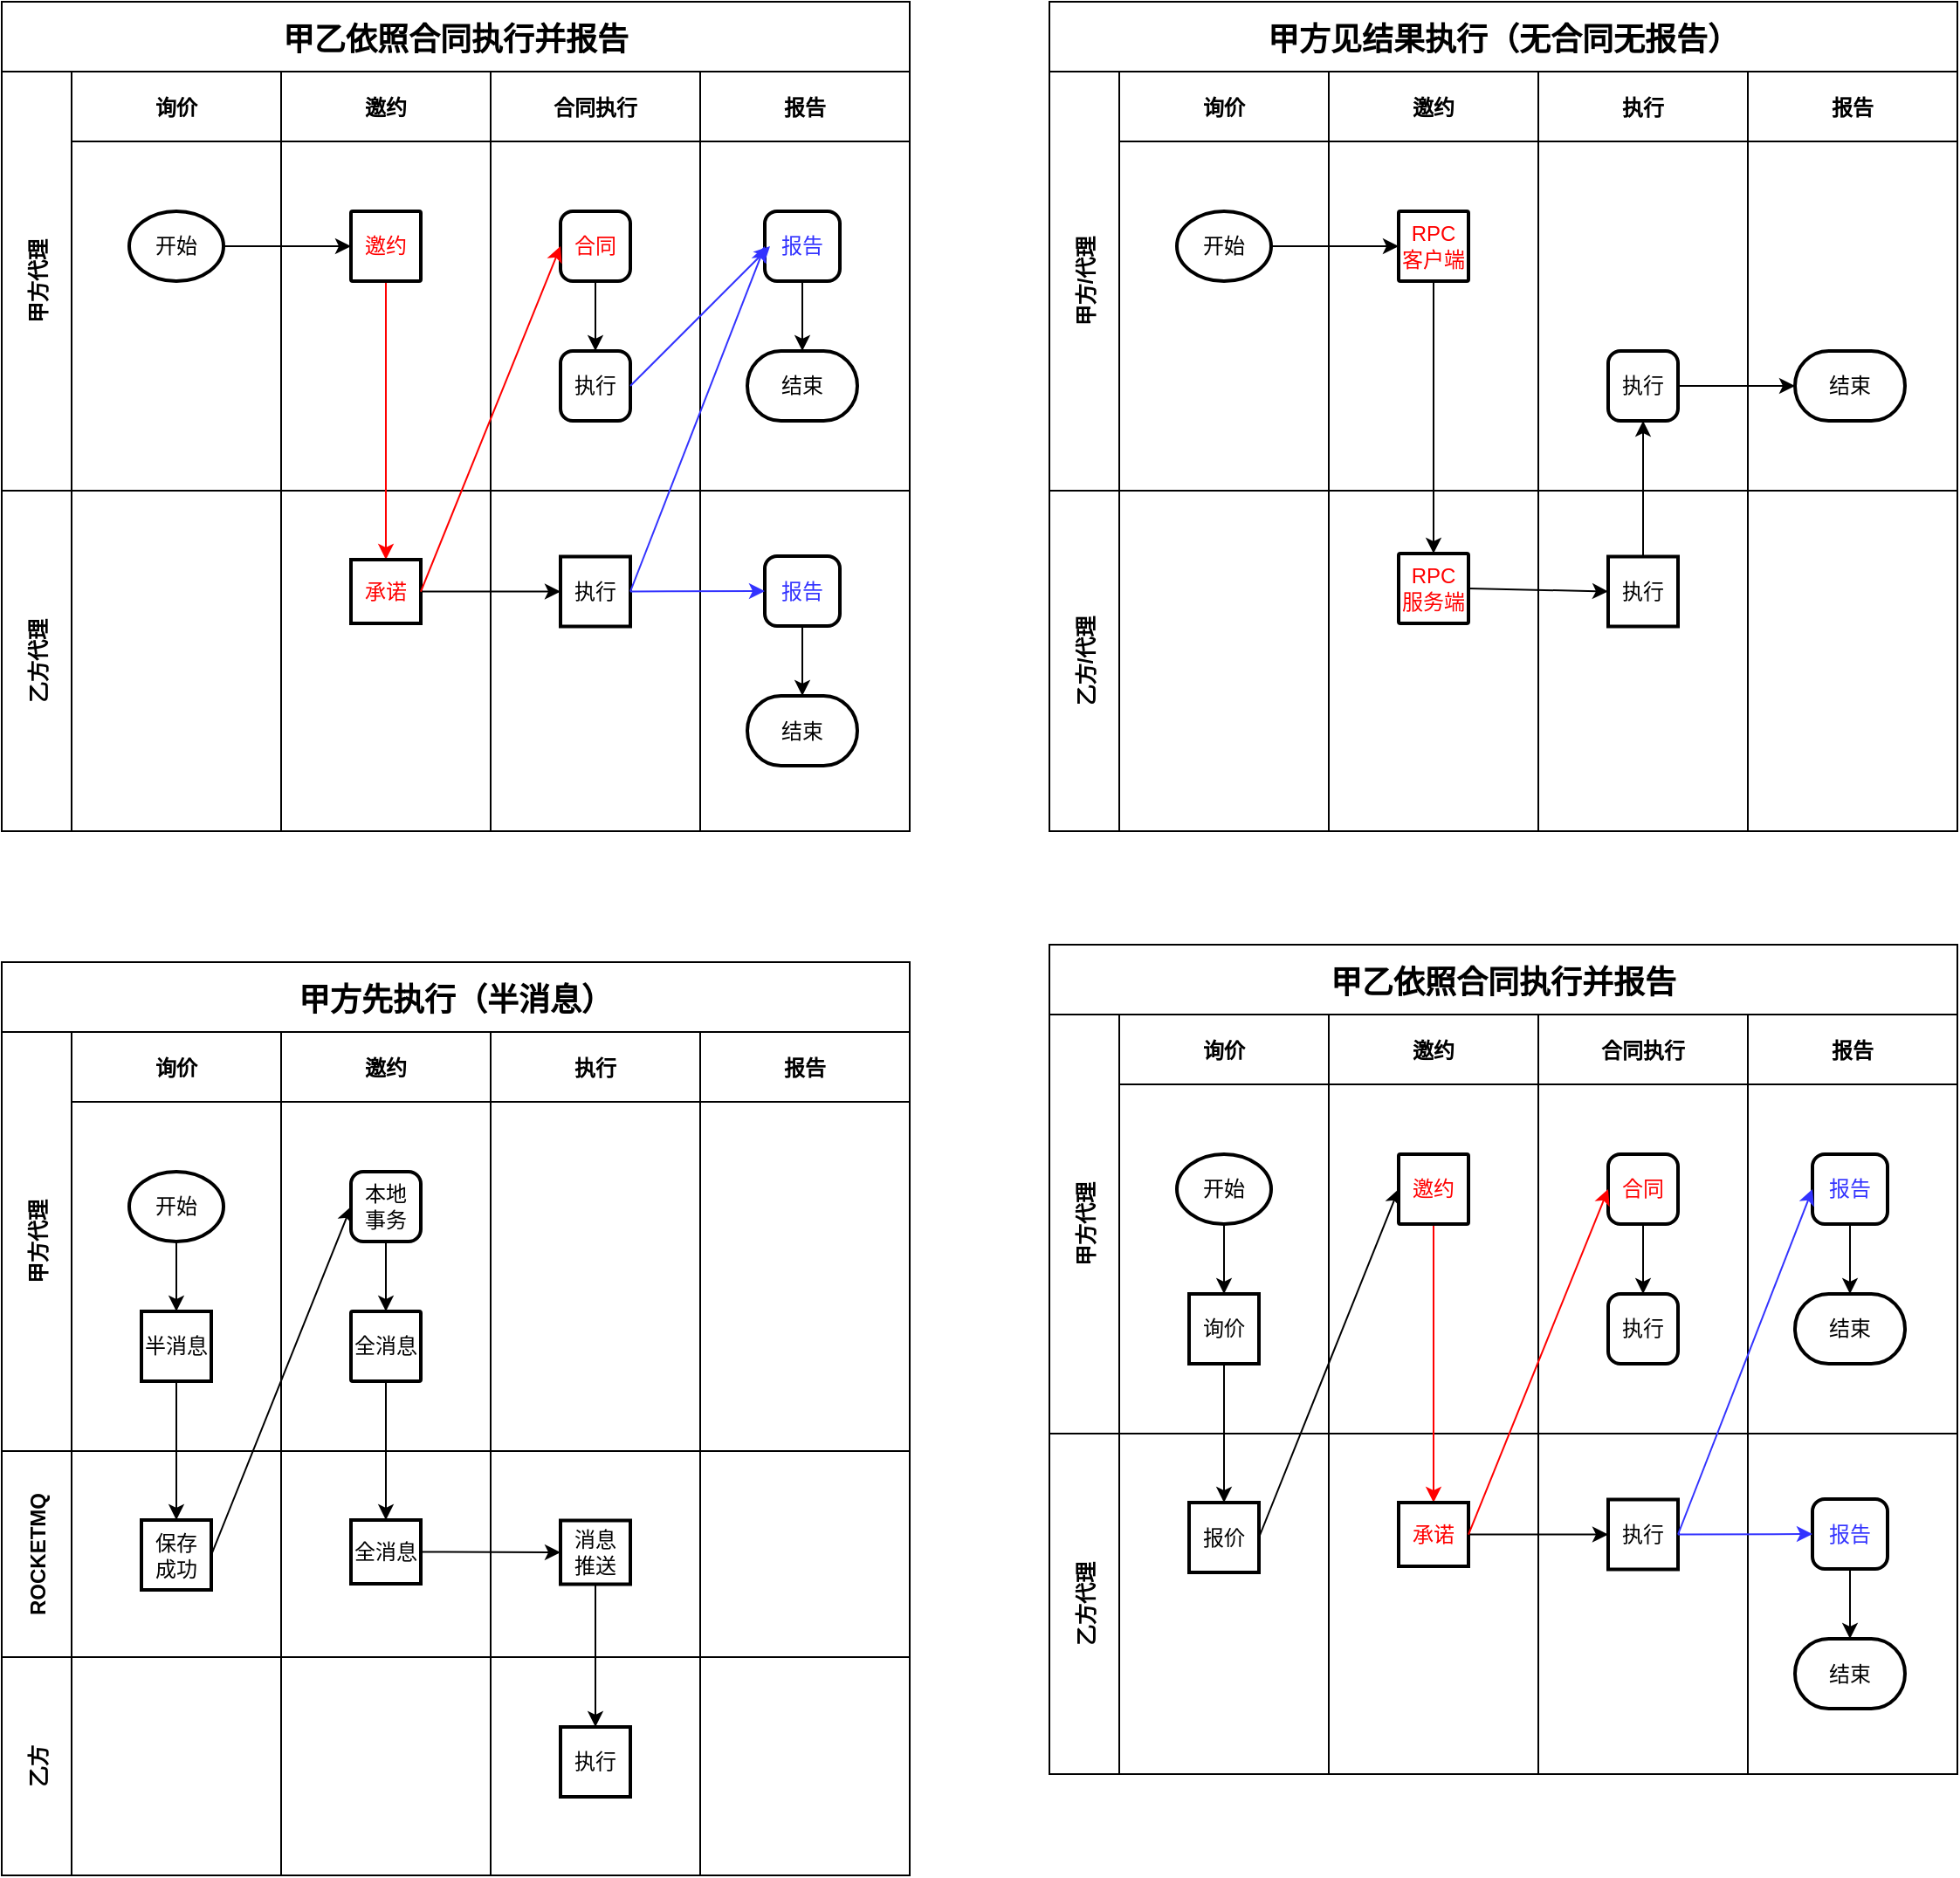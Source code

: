 <mxfile version="20.0.4" type="github" pages="2">
  <diagram name="代理流程图" id="c7488fd3-1785-93aa-aadb-54a6760d102a">
    <mxGraphModel dx="2408" dy="1640" grid="1" gridSize="10" guides="1" tooltips="1" connect="1" arrows="1" fold="1" page="1" pageScale="1" pageWidth="1100" pageHeight="850" background="none" math="0" shadow="0">
      <root>
        <mxCell id="0" />
        <mxCell id="1" parent="0" />
        <mxCell id="QAk-KsTwiNTwlzOz4Jjz-1" value="甲乙依照合同执行并报告" style="shape=table;childLayout=tableLayout;startSize=40;collapsible=0;recursiveResize=0;expand=0;fontStyle=1;fontSize=18;" vertex="1" parent="1">
          <mxGeometry x="-1080" y="-480" width="520" height="475" as="geometry" />
        </mxCell>
        <mxCell id="FSzs1nUyl0c0DYQ6zQr0-3" style="edgeStyle=orthogonalEdgeStyle;rounded=0;orthogonalLoop=1;jettySize=auto;html=1;exitX=0.5;exitY=1;exitDx=0;exitDy=0;entryX=0.5;entryY=0;entryDx=0;entryDy=0;strokeColor=#FF0000;" edge="1" parent="QAk-KsTwiNTwlzOz4Jjz-1" source="NMAq4TMum7NP_nvQ5pbV-69" target="NMAq4TMum7NP_nvQ5pbV-70">
          <mxGeometry relative="1" as="geometry" />
        </mxCell>
        <mxCell id="QAk-KsTwiNTwlzOz4Jjz-2" value="甲方代理" style="shape=tableRow;horizontal=0;startSize=40;swimlaneHead=0;swimlaneBody=0;top=0;left=0;bottom=0;right=0;dropTarget=0;fillColor=none;collapsible=0;recursiveResize=0;expand=0;fontStyle=1;" vertex="1" parent="QAk-KsTwiNTwlzOz4Jjz-1">
          <mxGeometry y="40" width="520" height="240" as="geometry" />
        </mxCell>
        <mxCell id="QAk-KsTwiNTwlzOz4Jjz-3" value="询价" style="swimlane;swimlaneHead=0;swimlaneBody=0;fontStyle=0;connectable=0;fillColor=none;startSize=40;collapsible=0;recursiveResize=0;expand=0;fontStyle=1;" vertex="1" parent="QAk-KsTwiNTwlzOz4Jjz-2">
          <mxGeometry x="40" width="120" height="240" as="geometry">
            <mxRectangle width="120" height="240" as="alternateBounds" />
          </mxGeometry>
        </mxCell>
        <mxCell id="FSzs1nUyl0c0DYQ6zQr0-9" value="开始" style="strokeWidth=2;html=1;shape=mxgraph.flowchart.start_1;whiteSpace=wrap;" vertex="1" parent="QAk-KsTwiNTwlzOz4Jjz-3">
          <mxGeometry x="33" y="80" width="54" height="40" as="geometry" />
        </mxCell>
        <mxCell id="QAk-KsTwiNTwlzOz4Jjz-4" value="邀约" style="swimlane;swimlaneHead=0;swimlaneBody=0;fontStyle=0;connectable=0;fillColor=none;startSize=40;collapsible=0;recursiveResize=0;expand=0;fontStyle=1;" vertex="1" parent="QAk-KsTwiNTwlzOz4Jjz-2">
          <mxGeometry x="160" width="120" height="240" as="geometry">
            <mxRectangle width="120" height="240" as="alternateBounds" />
          </mxGeometry>
        </mxCell>
        <mxCell id="NMAq4TMum7NP_nvQ5pbV-69" value="邀约" style="rounded=1;whiteSpace=wrap;html=1;absoluteArcSize=1;arcSize=2;strokeWidth=2;fontColor=#FF0000;" parent="QAk-KsTwiNTwlzOz4Jjz-4" vertex="1">
          <mxGeometry x="40" y="80" width="40" height="40" as="geometry" />
        </mxCell>
        <mxCell id="QAk-KsTwiNTwlzOz4Jjz-5" value="合同执行" style="swimlane;swimlaneHead=0;swimlaneBody=0;fontStyle=0;connectable=0;fillColor=none;startSize=40;collapsible=0;recursiveResize=0;expand=0;fontStyle=1;" vertex="1" parent="QAk-KsTwiNTwlzOz4Jjz-2">
          <mxGeometry x="280" width="120" height="240" as="geometry">
            <mxRectangle width="120" height="240" as="alternateBounds" />
          </mxGeometry>
        </mxCell>
        <mxCell id="FSzs1nUyl0c0DYQ6zQr0-169" style="edgeStyle=none;rounded=0;orthogonalLoop=1;jettySize=auto;html=1;exitX=0.5;exitY=1;exitDx=0;exitDy=0;fontSize=18;fontColor=#FF0000;strokeColor=#000000;strokeWidth=1;" edge="1" parent="QAk-KsTwiNTwlzOz4Jjz-5" source="FSzs1nUyl0c0DYQ6zQr0-22" target="FSzs1nUyl0c0DYQ6zQr0-167">
          <mxGeometry relative="1" as="geometry" />
        </mxCell>
        <mxCell id="FSzs1nUyl0c0DYQ6zQr0-22" value="合同" style="rounded=1;whiteSpace=wrap;html=1;absoluteArcSize=1;arcSize=14;strokeWidth=2;fontColor=#FF0000;" vertex="1" parent="QAk-KsTwiNTwlzOz4Jjz-5">
          <mxGeometry x="40" y="80" width="40" height="40" as="geometry" />
        </mxCell>
        <mxCell id="FSzs1nUyl0c0DYQ6zQr0-167" value="执行" style="rounded=1;whiteSpace=wrap;html=1;absoluteArcSize=1;arcSize=14;strokeWidth=2;" vertex="1" parent="QAk-KsTwiNTwlzOz4Jjz-5">
          <mxGeometry x="40" y="160" width="40" height="40" as="geometry" />
        </mxCell>
        <mxCell id="QAk-KsTwiNTwlzOz4Jjz-24" value="报告" style="swimlane;swimlaneHead=0;swimlaneBody=0;fontStyle=0;connectable=0;fillColor=none;startSize=40;collapsible=0;recursiveResize=0;expand=0;fontStyle=1;" vertex="1" parent="QAk-KsTwiNTwlzOz4Jjz-2">
          <mxGeometry x="400" width="120" height="240" as="geometry">
            <mxRectangle width="120" height="240" as="alternateBounds" />
          </mxGeometry>
        </mxCell>
        <mxCell id="FSzs1nUyl0c0DYQ6zQr0-16" style="edgeStyle=orthogonalEdgeStyle;rounded=0;orthogonalLoop=1;jettySize=auto;html=1;exitX=0.5;exitY=1;exitDx=0;exitDy=0;entryX=0.5;entryY=0;entryDx=0;entryDy=0;entryPerimeter=0;" edge="1" parent="QAk-KsTwiNTwlzOz4Jjz-24" source="NMAq4TMum7NP_nvQ5pbV-75" target="FSzs1nUyl0c0DYQ6zQr0-15">
          <mxGeometry relative="1" as="geometry" />
        </mxCell>
        <mxCell id="NMAq4TMum7NP_nvQ5pbV-75" value="报告" style="rounded=1;whiteSpace=wrap;html=1;absoluteArcSize=1;arcSize=14;strokeWidth=2;fontColor=#3333FF;" parent="QAk-KsTwiNTwlzOz4Jjz-24" vertex="1">
          <mxGeometry x="37" y="80" width="43" height="40" as="geometry" />
        </mxCell>
        <mxCell id="FSzs1nUyl0c0DYQ6zQr0-15" value="结束" style="strokeWidth=2;html=1;shape=mxgraph.flowchart.terminator;whiteSpace=wrap;" vertex="1" parent="QAk-KsTwiNTwlzOz4Jjz-24">
          <mxGeometry x="27" y="160" width="63" height="40" as="geometry" />
        </mxCell>
        <mxCell id="FSzs1nUyl0c0DYQ6zQr0-232" style="edgeStyle=none;rounded=0;orthogonalLoop=1;jettySize=auto;html=1;exitX=1;exitY=0.5;exitDx=0;exitDy=0;exitPerimeter=0;entryX=0;entryY=0.5;entryDx=0;entryDy=0;fontSize=18;fontColor=#3333FF;strokeColor=#000000;strokeWidth=1;" edge="1" parent="QAk-KsTwiNTwlzOz4Jjz-2" source="FSzs1nUyl0c0DYQ6zQr0-9" target="NMAq4TMum7NP_nvQ5pbV-69">
          <mxGeometry relative="1" as="geometry" />
        </mxCell>
        <mxCell id="QAk-KsTwiNTwlzOz4Jjz-6" value="乙方代理" style="shape=tableRow;horizontal=0;startSize=40;swimlaneHead=0;swimlaneBody=0;top=0;left=0;bottom=0;right=0;dropTarget=0;fillColor=none;collapsible=0;recursiveResize=0;expand=0;fontStyle=1;" vertex="1" parent="QAk-KsTwiNTwlzOz4Jjz-1">
          <mxGeometry y="280" width="520" height="195" as="geometry" />
        </mxCell>
        <mxCell id="QAk-KsTwiNTwlzOz4Jjz-7" value="" style="swimlane;swimlaneHead=0;swimlaneBody=0;fontStyle=0;connectable=0;fillColor=none;startSize=0;collapsible=0;recursiveResize=0;expand=0;fontStyle=1;" vertex="1" parent="QAk-KsTwiNTwlzOz4Jjz-6">
          <mxGeometry x="40" width="120" height="195" as="geometry">
            <mxRectangle width="120" height="195" as="alternateBounds" />
          </mxGeometry>
        </mxCell>
        <mxCell id="QAk-KsTwiNTwlzOz4Jjz-8" value="" style="swimlane;swimlaneHead=0;swimlaneBody=0;fontStyle=0;connectable=0;fillColor=none;startSize=0;collapsible=0;recursiveResize=0;expand=0;fontStyle=1;" vertex="1" parent="QAk-KsTwiNTwlzOz4Jjz-6">
          <mxGeometry x="160" width="120" height="195" as="geometry">
            <mxRectangle width="120" height="195" as="alternateBounds" />
          </mxGeometry>
        </mxCell>
        <mxCell id="NMAq4TMum7NP_nvQ5pbV-70" value="承诺" style="rounded=1;whiteSpace=wrap;html=1;absoluteArcSize=1;arcSize=0;strokeWidth=2;fontColor=#FF0000;" parent="QAk-KsTwiNTwlzOz4Jjz-8" vertex="1">
          <mxGeometry x="40" y="39.5" width="40" height="36.5" as="geometry" />
        </mxCell>
        <mxCell id="QAk-KsTwiNTwlzOz4Jjz-9" value="" style="swimlane;swimlaneHead=0;swimlaneBody=0;fontStyle=0;connectable=0;fillColor=none;startSize=0;collapsible=0;recursiveResize=0;expand=0;fontStyle=1;" vertex="1" parent="QAk-KsTwiNTwlzOz4Jjz-6">
          <mxGeometry x="280" width="120" height="195" as="geometry">
            <mxRectangle width="120" height="195" as="alternateBounds" />
          </mxGeometry>
        </mxCell>
        <mxCell id="NMAq4TMum7NP_nvQ5pbV-72" value="执行" style="rounded=1;whiteSpace=wrap;html=1;absoluteArcSize=1;arcSize=0;strokeWidth=2;" parent="QAk-KsTwiNTwlzOz4Jjz-9" vertex="1">
          <mxGeometry x="40" y="37.75" width="40" height="40" as="geometry" />
        </mxCell>
        <mxCell id="QAk-KsTwiNTwlzOz4Jjz-25" style="swimlane;swimlaneHead=0;swimlaneBody=0;fontStyle=0;connectable=0;fillColor=none;startSize=0;collapsible=0;recursiveResize=0;expand=0;fontStyle=1;" vertex="1" parent="QAk-KsTwiNTwlzOz4Jjz-6">
          <mxGeometry x="400" width="120" height="195" as="geometry">
            <mxRectangle width="120" height="195" as="alternateBounds" />
          </mxGeometry>
        </mxCell>
        <mxCell id="FSzs1nUyl0c0DYQ6zQr0-190" value="报告" style="rounded=1;whiteSpace=wrap;html=1;absoluteArcSize=1;arcSize=14;strokeWidth=2;fontColor=#3333FF;" vertex="1" parent="QAk-KsTwiNTwlzOz4Jjz-25">
          <mxGeometry x="37" y="37.5" width="43" height="40" as="geometry" />
        </mxCell>
        <mxCell id="FSzs1nUyl0c0DYQ6zQr0-191" value="结束" style="strokeWidth=2;html=1;shape=mxgraph.flowchart.terminator;whiteSpace=wrap;" vertex="1" parent="QAk-KsTwiNTwlzOz4Jjz-25">
          <mxGeometry x="27" y="117.5" width="63" height="40" as="geometry" />
        </mxCell>
        <mxCell id="FSzs1nUyl0c0DYQ6zQr0-189" style="edgeStyle=orthogonalEdgeStyle;rounded=0;orthogonalLoop=1;jettySize=auto;html=1;exitX=0.5;exitY=1;exitDx=0;exitDy=0;entryX=0.5;entryY=0;entryDx=0;entryDy=0;entryPerimeter=0;" edge="1" parent="QAk-KsTwiNTwlzOz4Jjz-25" source="FSzs1nUyl0c0DYQ6zQr0-190" target="FSzs1nUyl0c0DYQ6zQr0-191">
          <mxGeometry relative="1" as="geometry" />
        </mxCell>
        <mxCell id="FSzs1nUyl0c0DYQ6zQr0-5" style="edgeStyle=orthogonalEdgeStyle;rounded=0;orthogonalLoop=1;jettySize=auto;html=1;exitX=1;exitY=0.5;exitDx=0;exitDy=0;entryX=0;entryY=0.5;entryDx=0;entryDy=0;strokeColor=#000000;fillColor=#a0522d;strokeWidth=1;" edge="1" parent="QAk-KsTwiNTwlzOz4Jjz-6" source="NMAq4TMum7NP_nvQ5pbV-70" target="NMAq4TMum7NP_nvQ5pbV-72">
          <mxGeometry relative="1" as="geometry" />
        </mxCell>
        <mxCell id="FSzs1nUyl0c0DYQ6zQr0-192" style="edgeStyle=none;rounded=0;orthogonalLoop=1;jettySize=auto;html=1;exitX=1;exitY=0.5;exitDx=0;exitDy=0;entryX=0;entryY=0.5;entryDx=0;entryDy=0;fontSize=18;fontColor=#FF0000;strokeColor=#3333FF;strokeWidth=1;" edge="1" parent="QAk-KsTwiNTwlzOz4Jjz-6" source="NMAq4TMum7NP_nvQ5pbV-72" target="FSzs1nUyl0c0DYQ6zQr0-190">
          <mxGeometry relative="1" as="geometry" />
        </mxCell>
        <mxCell id="FSzs1nUyl0c0DYQ6zQr0-21" style="rounded=0;orthogonalLoop=1;jettySize=auto;html=1;exitX=1;exitY=0.5;exitDx=0;exitDy=0;entryX=0;entryY=0.5;entryDx=0;entryDy=0;fillColor=#e51400;strokeColor=#3333FF;" edge="1" parent="QAk-KsTwiNTwlzOz4Jjz-1" source="NMAq4TMum7NP_nvQ5pbV-72" target="NMAq4TMum7NP_nvQ5pbV-75">
          <mxGeometry relative="1" as="geometry" />
        </mxCell>
        <mxCell id="FSzs1nUyl0c0DYQ6zQr0-170" style="edgeStyle=none;rounded=0;orthogonalLoop=1;jettySize=auto;html=1;exitX=1;exitY=0.5;exitDx=0;exitDy=0;entryX=0;entryY=0.5;entryDx=0;entryDy=0;fontSize=18;fontColor=#000000;strokeColor=#FF0000;strokeWidth=1;spacing=1;fillColor=#e51400;" edge="1" parent="QAk-KsTwiNTwlzOz4Jjz-1" source="NMAq4TMum7NP_nvQ5pbV-70" target="FSzs1nUyl0c0DYQ6zQr0-22">
          <mxGeometry relative="1" as="geometry" />
        </mxCell>
        <mxCell id="FSzs1nUyl0c0DYQ6zQr0-66" value="甲方见结果执行（无合同无报告）" style="shape=table;childLayout=tableLayout;startSize=40;collapsible=0;recursiveResize=0;expand=0;fontStyle=1;fontSize=18;" vertex="1" parent="1">
          <mxGeometry x="-480" y="-480" width="520" height="475" as="geometry" />
        </mxCell>
        <mxCell id="FSzs1nUyl0c0DYQ6zQr0-68" value="甲方/代理" style="shape=tableRow;horizontal=0;startSize=40;swimlaneHead=0;swimlaneBody=0;top=0;left=0;bottom=0;right=0;dropTarget=0;fillColor=none;collapsible=0;recursiveResize=0;expand=0;fontStyle=1;" vertex="1" parent="FSzs1nUyl0c0DYQ6zQr0-66">
          <mxGeometry y="40" width="520" height="240" as="geometry" />
        </mxCell>
        <mxCell id="FSzs1nUyl0c0DYQ6zQr0-69" value="询价" style="swimlane;swimlaneHead=0;swimlaneBody=0;fontStyle=0;connectable=0;fillColor=none;startSize=40;collapsible=0;recursiveResize=0;expand=0;fontStyle=1;" vertex="1" parent="FSzs1nUyl0c0DYQ6zQr0-68">
          <mxGeometry x="40" width="120" height="240" as="geometry">
            <mxRectangle width="120" height="240" as="alternateBounds" />
          </mxGeometry>
        </mxCell>
        <mxCell id="FSzs1nUyl0c0DYQ6zQr0-71" value="开始" style="strokeWidth=2;html=1;shape=mxgraph.flowchart.start_1;whiteSpace=wrap;" vertex="1" parent="FSzs1nUyl0c0DYQ6zQr0-69">
          <mxGeometry x="33" y="80" width="54" height="40" as="geometry" />
        </mxCell>
        <mxCell id="FSzs1nUyl0c0DYQ6zQr0-73" value="邀约" style="swimlane;swimlaneHead=0;swimlaneBody=0;fontStyle=0;connectable=0;fillColor=none;startSize=40;collapsible=0;recursiveResize=0;expand=0;fontStyle=1;" vertex="1" parent="FSzs1nUyl0c0DYQ6zQr0-68">
          <mxGeometry x="160" width="120" height="240" as="geometry">
            <mxRectangle width="120" height="240" as="alternateBounds" />
          </mxGeometry>
        </mxCell>
        <mxCell id="FSzs1nUyl0c0DYQ6zQr0-74" value="&lt;div&gt;RPC&lt;/div&gt;&lt;div&gt;客户端&lt;br&gt;&lt;/div&gt;" style="rounded=1;whiteSpace=wrap;html=1;absoluteArcSize=1;arcSize=2;strokeWidth=2;fontColor=#FF0000;" vertex="1" parent="FSzs1nUyl0c0DYQ6zQr0-73">
          <mxGeometry x="40" y="80" width="40" height="40" as="geometry" />
        </mxCell>
        <mxCell id="FSzs1nUyl0c0DYQ6zQr0-75" value="执行" style="swimlane;swimlaneHead=0;swimlaneBody=0;fontStyle=0;connectable=0;fillColor=none;startSize=40;collapsible=0;recursiveResize=0;expand=0;fontStyle=1;" vertex="1" parent="FSzs1nUyl0c0DYQ6zQr0-68">
          <mxGeometry x="280" width="120" height="240" as="geometry">
            <mxRectangle width="120" height="240" as="alternateBounds" />
          </mxGeometry>
        </mxCell>
        <mxCell id="FSzs1nUyl0c0DYQ6zQr0-76" value="执行" style="rounded=1;whiteSpace=wrap;html=1;absoluteArcSize=1;arcSize=14;strokeWidth=2;" vertex="1" parent="FSzs1nUyl0c0DYQ6zQr0-75">
          <mxGeometry x="40" y="160" width="40" height="40" as="geometry" />
        </mxCell>
        <mxCell id="FSzs1nUyl0c0DYQ6zQr0-77" value="报告" style="swimlane;swimlaneHead=0;swimlaneBody=0;fontStyle=0;connectable=0;fillColor=none;startSize=40;collapsible=0;recursiveResize=0;expand=0;fontStyle=1;" vertex="1" parent="FSzs1nUyl0c0DYQ6zQr0-68">
          <mxGeometry x="400" width="120" height="240" as="geometry">
            <mxRectangle width="120" height="240" as="alternateBounds" />
          </mxGeometry>
        </mxCell>
        <mxCell id="FSzs1nUyl0c0DYQ6zQr0-80" value="结束" style="strokeWidth=2;html=1;shape=mxgraph.flowchart.terminator;whiteSpace=wrap;" vertex="1" parent="FSzs1nUyl0c0DYQ6zQr0-77">
          <mxGeometry x="27" y="160" width="63" height="40" as="geometry" />
        </mxCell>
        <mxCell id="FSzs1nUyl0c0DYQ6zQr0-81" style="rounded=0;orthogonalLoop=1;jettySize=auto;html=1;exitX=1;exitY=0.5;exitDx=0;exitDy=0;entryX=0;entryY=0.5;entryDx=0;entryDy=0;entryPerimeter=0;" edge="1" parent="FSzs1nUyl0c0DYQ6zQr0-68" source="FSzs1nUyl0c0DYQ6zQr0-76" target="FSzs1nUyl0c0DYQ6zQr0-80">
          <mxGeometry relative="1" as="geometry">
            <mxPoint x="437" y="100" as="targetPoint" />
          </mxGeometry>
        </mxCell>
        <mxCell id="FSzs1nUyl0c0DYQ6zQr0-96" style="rounded=0;orthogonalLoop=1;jettySize=auto;html=1;exitX=1;exitY=0.5;exitDx=0;exitDy=0;entryX=0;entryY=0.5;entryDx=0;entryDy=0;exitPerimeter=0;" edge="1" parent="FSzs1nUyl0c0DYQ6zQr0-68" source="FSzs1nUyl0c0DYQ6zQr0-71" target="FSzs1nUyl0c0DYQ6zQr0-74">
          <mxGeometry relative="1" as="geometry" />
        </mxCell>
        <mxCell id="FSzs1nUyl0c0DYQ6zQr0-83" value="乙方/代理" style="shape=tableRow;horizontal=0;startSize=40;swimlaneHead=0;swimlaneBody=0;top=0;left=0;bottom=0;right=0;dropTarget=0;fillColor=none;collapsible=0;recursiveResize=0;expand=0;fontStyle=1;" vertex="1" parent="FSzs1nUyl0c0DYQ6zQr0-66">
          <mxGeometry y="280" width="520" height="195" as="geometry" />
        </mxCell>
        <mxCell id="FSzs1nUyl0c0DYQ6zQr0-84" value="" style="swimlane;swimlaneHead=0;swimlaneBody=0;fontStyle=0;connectable=0;fillColor=none;startSize=0;collapsible=0;recursiveResize=0;expand=0;fontStyle=1;" vertex="1" parent="FSzs1nUyl0c0DYQ6zQr0-83">
          <mxGeometry x="40" width="120" height="195" as="geometry">
            <mxRectangle width="120" height="195" as="alternateBounds" />
          </mxGeometry>
        </mxCell>
        <mxCell id="FSzs1nUyl0c0DYQ6zQr0-86" value="" style="swimlane;swimlaneHead=0;swimlaneBody=0;fontStyle=0;connectable=0;fillColor=none;startSize=0;collapsible=0;recursiveResize=0;expand=0;fontStyle=1;" vertex="1" parent="FSzs1nUyl0c0DYQ6zQr0-83">
          <mxGeometry x="160" width="120" height="195" as="geometry">
            <mxRectangle width="120" height="195" as="alternateBounds" />
          </mxGeometry>
        </mxCell>
        <mxCell id="FSzs1nUyl0c0DYQ6zQr0-196" value="&lt;div&gt;RPC&lt;/div&gt;&lt;div&gt;服务端&lt;br&gt;&lt;/div&gt;" style="rounded=1;whiteSpace=wrap;html=1;absoluteArcSize=1;arcSize=2;strokeWidth=2;fontColor=#FF0000;" vertex="1" parent="FSzs1nUyl0c0DYQ6zQr0-86">
          <mxGeometry x="40" y="36" width="40" height="40" as="geometry" />
        </mxCell>
        <mxCell id="FSzs1nUyl0c0DYQ6zQr0-88" value="" style="swimlane;swimlaneHead=0;swimlaneBody=0;fontStyle=0;connectable=0;fillColor=none;startSize=0;collapsible=0;recursiveResize=0;expand=0;fontStyle=1;" vertex="1" parent="FSzs1nUyl0c0DYQ6zQr0-83">
          <mxGeometry x="280" width="120" height="195" as="geometry">
            <mxRectangle width="120" height="195" as="alternateBounds" />
          </mxGeometry>
        </mxCell>
        <mxCell id="FSzs1nUyl0c0DYQ6zQr0-89" value="执行" style="rounded=1;whiteSpace=wrap;html=1;absoluteArcSize=1;arcSize=0;strokeWidth=2;" vertex="1" parent="FSzs1nUyl0c0DYQ6zQr0-88">
          <mxGeometry x="40" y="37.75" width="40" height="40" as="geometry" />
        </mxCell>
        <mxCell id="FSzs1nUyl0c0DYQ6zQr0-90" style="swimlane;swimlaneHead=0;swimlaneBody=0;fontStyle=0;connectable=0;fillColor=none;startSize=0;collapsible=0;recursiveResize=0;expand=0;fontStyle=1;" vertex="1" parent="FSzs1nUyl0c0DYQ6zQr0-83">
          <mxGeometry x="400" width="120" height="195" as="geometry">
            <mxRectangle width="120" height="195" as="alternateBounds" />
          </mxGeometry>
        </mxCell>
        <mxCell id="FSzs1nUyl0c0DYQ6zQr0-177" style="edgeStyle=none;rounded=0;orthogonalLoop=1;jettySize=auto;html=1;exitX=1;exitY=0.5;exitDx=0;exitDy=0;entryX=0;entryY=0.5;entryDx=0;entryDy=0;fontSize=18;fontColor=#000000;strokeColor=#000000;strokeWidth=1;" edge="1" parent="FSzs1nUyl0c0DYQ6zQr0-83" source="FSzs1nUyl0c0DYQ6zQr0-196" target="FSzs1nUyl0c0DYQ6zQr0-89">
          <mxGeometry relative="1" as="geometry" />
        </mxCell>
        <mxCell id="FSzs1nUyl0c0DYQ6zQr0-98" style="rounded=0;orthogonalLoop=1;jettySize=auto;html=1;exitX=0.5;exitY=0;exitDx=0;exitDy=0;fontColor=#FF0000;fillColor=#e51400;strokeColor=#000000;strokeWidth=1;entryX=0.5;entryY=1;entryDx=0;entryDy=0;" edge="1" parent="FSzs1nUyl0c0DYQ6zQr0-66" source="FSzs1nUyl0c0DYQ6zQr0-89" target="FSzs1nUyl0c0DYQ6zQr0-76">
          <mxGeometry relative="1" as="geometry">
            <mxPoint x="350" y="240" as="targetPoint" />
            <Array as="points" />
          </mxGeometry>
        </mxCell>
        <mxCell id="FSzs1nUyl0c0DYQ6zQr0-197" style="edgeStyle=none;rounded=0;orthogonalLoop=1;jettySize=auto;html=1;exitX=0.5;exitY=1;exitDx=0;exitDy=0;entryX=0.5;entryY=0;entryDx=0;entryDy=0;fontSize=18;fontColor=#FF0000;strokeColor=#000000;strokeWidth=1;" edge="1" parent="FSzs1nUyl0c0DYQ6zQr0-66" source="FSzs1nUyl0c0DYQ6zQr0-74" target="FSzs1nUyl0c0DYQ6zQr0-196">
          <mxGeometry relative="1" as="geometry" />
        </mxCell>
        <mxCell id="FSzs1nUyl0c0DYQ6zQr0-132" value="甲方先执行（半消息）" style="shape=table;childLayout=tableLayout;startSize=40;collapsible=0;recursiveResize=0;expand=0;fontStyle=1;fontSize=18;" vertex="1" parent="1">
          <mxGeometry x="-1080" y="70" width="520" height="523" as="geometry" />
        </mxCell>
        <mxCell id="FSzs1nUyl0c0DYQ6zQr0-133" style="edgeStyle=orthogonalEdgeStyle;rounded=0;orthogonalLoop=1;jettySize=auto;html=1;exitX=0.5;exitY=1;exitDx=0;exitDy=0;entryX=0.5;entryY=0;entryDx=0;entryDy=0;" edge="1" parent="FSzs1nUyl0c0DYQ6zQr0-132" source="FSzs1nUyl0c0DYQ6zQr0-140" target="FSzs1nUyl0c0DYQ6zQr0-153">
          <mxGeometry relative="1" as="geometry" />
        </mxCell>
        <mxCell id="FSzs1nUyl0c0DYQ6zQr0-134" value="甲方代理" style="shape=tableRow;horizontal=0;startSize=40;swimlaneHead=0;swimlaneBody=0;top=0;left=0;bottom=0;right=0;dropTarget=0;fillColor=none;collapsible=0;recursiveResize=0;expand=0;fontStyle=1;" vertex="1" parent="FSzs1nUyl0c0DYQ6zQr0-132">
          <mxGeometry y="40" width="520" height="240" as="geometry" />
        </mxCell>
        <mxCell id="FSzs1nUyl0c0DYQ6zQr0-135" value="询价" style="swimlane;swimlaneHead=0;swimlaneBody=0;fontStyle=0;connectable=0;fillColor=none;startSize=40;collapsible=0;recursiveResize=0;expand=0;fontStyle=1;" vertex="1" parent="FSzs1nUyl0c0DYQ6zQr0-134">
          <mxGeometry x="40" width="120" height="240" as="geometry">
            <mxRectangle width="120" height="240" as="alternateBounds" />
          </mxGeometry>
        </mxCell>
        <mxCell id="FSzs1nUyl0c0DYQ6zQr0-136" value="半消息" style="rounded=1;whiteSpace=wrap;html=1;absoluteArcSize=1;arcSize=0;strokeWidth=2;" vertex="1" parent="FSzs1nUyl0c0DYQ6zQr0-135">
          <mxGeometry x="40" y="160" width="40" height="40" as="geometry" />
        </mxCell>
        <mxCell id="FSzs1nUyl0c0DYQ6zQr0-137" value="开始" style="strokeWidth=2;html=1;shape=mxgraph.flowchart.start_1;whiteSpace=wrap;" vertex="1" parent="FSzs1nUyl0c0DYQ6zQr0-135">
          <mxGeometry x="33" y="80" width="54" height="40" as="geometry" />
        </mxCell>
        <mxCell id="FSzs1nUyl0c0DYQ6zQr0-138" style="edgeStyle=orthogonalEdgeStyle;rounded=0;orthogonalLoop=1;jettySize=auto;html=1;exitX=0.5;exitY=1;exitDx=0;exitDy=0;exitPerimeter=0;entryX=0.5;entryY=0;entryDx=0;entryDy=0;" edge="1" parent="FSzs1nUyl0c0DYQ6zQr0-135" source="FSzs1nUyl0c0DYQ6zQr0-137" target="FSzs1nUyl0c0DYQ6zQr0-136">
          <mxGeometry relative="1" as="geometry" />
        </mxCell>
        <mxCell id="FSzs1nUyl0c0DYQ6zQr0-139" value="邀约" style="swimlane;swimlaneHead=0;swimlaneBody=0;fontStyle=0;connectable=0;fillColor=none;startSize=40;collapsible=0;recursiveResize=0;expand=0;fontStyle=1;" vertex="1" parent="FSzs1nUyl0c0DYQ6zQr0-134">
          <mxGeometry x="160" width="120" height="240" as="geometry">
            <mxRectangle width="120" height="240" as="alternateBounds" />
          </mxGeometry>
        </mxCell>
        <mxCell id="FSzs1nUyl0c0DYQ6zQr0-140" value="全消息" style="rounded=1;whiteSpace=wrap;html=1;absoluteArcSize=1;arcSize=2;strokeWidth=2;" vertex="1" parent="FSzs1nUyl0c0DYQ6zQr0-139">
          <mxGeometry x="40" y="160" width="40" height="40" as="geometry" />
        </mxCell>
        <mxCell id="FSzs1nUyl0c0DYQ6zQr0-178" style="edgeStyle=none;rounded=0;orthogonalLoop=1;jettySize=auto;html=1;exitX=0.5;exitY=1;exitDx=0;exitDy=0;entryX=0.5;entryY=0;entryDx=0;entryDy=0;fontSize=18;fontColor=#FF0000;strokeColor=#000000;strokeWidth=1;" edge="1" parent="FSzs1nUyl0c0DYQ6zQr0-139" source="FSzs1nUyl0c0DYQ6zQr0-165" target="FSzs1nUyl0c0DYQ6zQr0-140">
          <mxGeometry relative="1" as="geometry" />
        </mxCell>
        <mxCell id="FSzs1nUyl0c0DYQ6zQr0-165" value="&lt;div&gt;本地&lt;/div&gt;&lt;div&gt;事务&lt;/div&gt;" style="rounded=1;whiteSpace=wrap;html=1;absoluteArcSize=1;arcSize=14;strokeWidth=2;" vertex="1" parent="FSzs1nUyl0c0DYQ6zQr0-139">
          <mxGeometry x="40" y="80" width="40" height="40" as="geometry" />
        </mxCell>
        <mxCell id="FSzs1nUyl0c0DYQ6zQr0-141" value="执行" style="swimlane;swimlaneHead=0;swimlaneBody=0;fontStyle=0;connectable=0;fillColor=none;startSize=40;collapsible=0;recursiveResize=0;expand=0;fontStyle=1;" vertex="1" parent="FSzs1nUyl0c0DYQ6zQr0-134">
          <mxGeometry x="280" width="120" height="240" as="geometry">
            <mxRectangle width="120" height="240" as="alternateBounds" />
          </mxGeometry>
        </mxCell>
        <mxCell id="FSzs1nUyl0c0DYQ6zQr0-143" value="报告" style="swimlane;swimlaneHead=0;swimlaneBody=0;fontStyle=0;connectable=0;fillColor=none;startSize=40;collapsible=0;recursiveResize=0;expand=0;fontStyle=1;" vertex="1" parent="FSzs1nUyl0c0DYQ6zQr0-134">
          <mxGeometry x="400" width="120" height="240" as="geometry">
            <mxRectangle width="120" height="240" as="alternateBounds" />
          </mxGeometry>
        </mxCell>
        <mxCell id="FSzs1nUyl0c0DYQ6zQr0-148" style="edgeStyle=orthogonalEdgeStyle;rounded=0;orthogonalLoop=1;jettySize=auto;html=1;exitX=0.5;exitY=1;exitDx=0;exitDy=0;entryX=0.5;entryY=0;entryDx=0;entryDy=0;" edge="1" parent="FSzs1nUyl0c0DYQ6zQr0-132" source="FSzs1nUyl0c0DYQ6zQr0-136" target="FSzs1nUyl0c0DYQ6zQr0-151">
          <mxGeometry relative="1" as="geometry" />
        </mxCell>
        <mxCell id="FSzs1nUyl0c0DYQ6zQr0-149" value="ROCKETMQ" style="shape=tableRow;horizontal=0;startSize=40;swimlaneHead=0;swimlaneBody=0;top=0;left=0;bottom=0;right=0;dropTarget=0;fillColor=none;collapsible=0;recursiveResize=0;expand=0;fontStyle=1;" vertex="1" parent="FSzs1nUyl0c0DYQ6zQr0-132">
          <mxGeometry y="280" width="520" height="118" as="geometry" />
        </mxCell>
        <mxCell id="FSzs1nUyl0c0DYQ6zQr0-150" value="" style="swimlane;swimlaneHead=0;swimlaneBody=0;fontStyle=0;connectable=0;fillColor=none;startSize=0;collapsible=0;recursiveResize=0;expand=0;fontStyle=1;" vertex="1" parent="FSzs1nUyl0c0DYQ6zQr0-149">
          <mxGeometry x="40" width="120" height="118" as="geometry">
            <mxRectangle width="120" height="118" as="alternateBounds" />
          </mxGeometry>
        </mxCell>
        <mxCell id="FSzs1nUyl0c0DYQ6zQr0-151" value="&lt;div&gt;保存&lt;/div&gt;&lt;div&gt;成功&lt;br&gt;&lt;/div&gt;" style="rounded=1;whiteSpace=wrap;html=1;absoluteArcSize=1;arcSize=0;strokeWidth=2;" vertex="1" parent="FSzs1nUyl0c0DYQ6zQr0-150">
          <mxGeometry x="40" y="39.5" width="40" height="40" as="geometry" />
        </mxCell>
        <mxCell id="FSzs1nUyl0c0DYQ6zQr0-152" value="" style="swimlane;swimlaneHead=0;swimlaneBody=0;fontStyle=0;connectable=0;fillColor=none;startSize=0;collapsible=0;recursiveResize=0;expand=0;fontStyle=1;" vertex="1" parent="FSzs1nUyl0c0DYQ6zQr0-149">
          <mxGeometry x="160" width="120" height="118" as="geometry">
            <mxRectangle width="120" height="118" as="alternateBounds" />
          </mxGeometry>
        </mxCell>
        <mxCell id="FSzs1nUyl0c0DYQ6zQr0-153" value="全消息" style="rounded=1;whiteSpace=wrap;html=1;absoluteArcSize=1;arcSize=0;strokeWidth=2;" vertex="1" parent="FSzs1nUyl0c0DYQ6zQr0-152">
          <mxGeometry x="40" y="39.5" width="40" height="36.5" as="geometry" />
        </mxCell>
        <mxCell id="FSzs1nUyl0c0DYQ6zQr0-154" value="" style="swimlane;swimlaneHead=0;swimlaneBody=0;fontStyle=0;connectable=0;fillColor=none;startSize=0;collapsible=0;recursiveResize=0;expand=0;fontStyle=1;" vertex="1" parent="FSzs1nUyl0c0DYQ6zQr0-149">
          <mxGeometry x="280" width="120" height="118" as="geometry">
            <mxRectangle width="120" height="118" as="alternateBounds" />
          </mxGeometry>
        </mxCell>
        <mxCell id="FSzs1nUyl0c0DYQ6zQr0-185" value="&lt;div&gt;消息&lt;/div&gt;&lt;div&gt;推送&lt;/div&gt;" style="rounded=1;whiteSpace=wrap;html=1;absoluteArcSize=1;arcSize=0;strokeWidth=2;" vertex="1" parent="FSzs1nUyl0c0DYQ6zQr0-154">
          <mxGeometry x="40" y="39.75" width="40" height="36.5" as="geometry" />
        </mxCell>
        <mxCell id="FSzs1nUyl0c0DYQ6zQr0-156" style="swimlane;swimlaneHead=0;swimlaneBody=0;fontStyle=0;connectable=0;fillColor=none;startSize=0;collapsible=0;recursiveResize=0;expand=0;fontStyle=1;" vertex="1" parent="FSzs1nUyl0c0DYQ6zQr0-149">
          <mxGeometry x="400" width="120" height="118" as="geometry">
            <mxRectangle width="120" height="118" as="alternateBounds" />
          </mxGeometry>
        </mxCell>
        <mxCell id="FSzs1nUyl0c0DYQ6zQr0-187" style="edgeStyle=none;rounded=0;orthogonalLoop=1;jettySize=auto;html=1;exitX=1;exitY=0.5;exitDx=0;exitDy=0;entryX=0;entryY=0.5;entryDx=0;entryDy=0;fontSize=18;fontColor=#FF0000;strokeColor=#000000;strokeWidth=1;" edge="1" parent="FSzs1nUyl0c0DYQ6zQr0-149" source="FSzs1nUyl0c0DYQ6zQr0-153" target="FSzs1nUyl0c0DYQ6zQr0-185">
          <mxGeometry relative="1" as="geometry" />
        </mxCell>
        <mxCell id="FSzs1nUyl0c0DYQ6zQr0-179" value="乙方" style="shape=tableRow;horizontal=0;startSize=40;swimlaneHead=0;swimlaneBody=0;top=0;left=0;bottom=0;right=0;dropTarget=0;fillColor=none;collapsible=0;recursiveResize=0;expand=0;fontStyle=1;" vertex="1" parent="FSzs1nUyl0c0DYQ6zQr0-132">
          <mxGeometry y="398" width="520" height="125" as="geometry" />
        </mxCell>
        <mxCell id="FSzs1nUyl0c0DYQ6zQr0-180" style="swimlane;swimlaneHead=0;swimlaneBody=0;fontStyle=0;connectable=0;fillColor=none;startSize=0;collapsible=0;recursiveResize=0;expand=0;fontStyle=1;" vertex="1" parent="FSzs1nUyl0c0DYQ6zQr0-179">
          <mxGeometry x="40" width="120" height="125" as="geometry">
            <mxRectangle width="120" height="125" as="alternateBounds" />
          </mxGeometry>
        </mxCell>
        <mxCell id="FSzs1nUyl0c0DYQ6zQr0-181" style="swimlane;swimlaneHead=0;swimlaneBody=0;fontStyle=0;connectable=0;fillColor=none;startSize=0;collapsible=0;recursiveResize=0;expand=0;fontStyle=1;" vertex="1" parent="FSzs1nUyl0c0DYQ6zQr0-179">
          <mxGeometry x="160" width="120" height="125" as="geometry">
            <mxRectangle width="120" height="125" as="alternateBounds" />
          </mxGeometry>
        </mxCell>
        <mxCell id="FSzs1nUyl0c0DYQ6zQr0-182" style="swimlane;swimlaneHead=0;swimlaneBody=0;fontStyle=0;connectable=0;fillColor=none;startSize=0;collapsible=0;recursiveResize=0;expand=0;fontStyle=1;" vertex="1" parent="FSzs1nUyl0c0DYQ6zQr0-179">
          <mxGeometry x="280" width="120" height="125" as="geometry">
            <mxRectangle width="120" height="125" as="alternateBounds" />
          </mxGeometry>
        </mxCell>
        <mxCell id="FSzs1nUyl0c0DYQ6zQr0-155" value="执行" style="rounded=1;whiteSpace=wrap;html=1;absoluteArcSize=1;arcSize=0;strokeWidth=2;" vertex="1" parent="FSzs1nUyl0c0DYQ6zQr0-182">
          <mxGeometry x="40" y="40" width="40" height="40" as="geometry" />
        </mxCell>
        <mxCell id="FSzs1nUyl0c0DYQ6zQr0-183" style="swimlane;swimlaneHead=0;swimlaneBody=0;fontStyle=0;connectable=0;fillColor=none;startSize=0;collapsible=0;recursiveResize=0;expand=0;fontStyle=1;" vertex="1" parent="FSzs1nUyl0c0DYQ6zQr0-179">
          <mxGeometry x="400" width="120" height="125" as="geometry">
            <mxRectangle width="120" height="125" as="alternateBounds" />
          </mxGeometry>
        </mxCell>
        <mxCell id="FSzs1nUyl0c0DYQ6zQr0-162" style="rounded=0;orthogonalLoop=1;jettySize=auto;html=1;exitX=1;exitY=0.5;exitDx=0;exitDy=0;entryX=0;entryY=0.5;entryDx=0;entryDy=0;" edge="1" parent="FSzs1nUyl0c0DYQ6zQr0-132" source="FSzs1nUyl0c0DYQ6zQr0-151" target="FSzs1nUyl0c0DYQ6zQr0-165">
          <mxGeometry relative="1" as="geometry" />
        </mxCell>
        <mxCell id="FSzs1nUyl0c0DYQ6zQr0-188" style="edgeStyle=none;rounded=0;orthogonalLoop=1;jettySize=auto;html=1;exitX=0.5;exitY=1;exitDx=0;exitDy=0;entryX=0.5;entryY=0;entryDx=0;entryDy=0;fontSize=18;fontColor=#FF0000;strokeColor=#000000;strokeWidth=1;" edge="1" parent="FSzs1nUyl0c0DYQ6zQr0-132" source="FSzs1nUyl0c0DYQ6zQr0-185" target="FSzs1nUyl0c0DYQ6zQr0-155">
          <mxGeometry relative="1" as="geometry" />
        </mxCell>
        <mxCell id="FSzs1nUyl0c0DYQ6zQr0-171" style="edgeStyle=none;rounded=0;orthogonalLoop=1;jettySize=auto;html=1;exitX=1;exitY=0.5;exitDx=0;exitDy=0;fontSize=18;fontColor=#3333FF;strokeColor=#3333FF;strokeWidth=1;fillColor=#e51400;" edge="1" parent="1" source="FSzs1nUyl0c0DYQ6zQr0-167">
          <mxGeometry relative="1" as="geometry">
            <mxPoint x="-640" y="-340" as="targetPoint" />
          </mxGeometry>
        </mxCell>
        <mxCell id="FSzs1nUyl0c0DYQ6zQr0-198" value="甲乙依照合同执行并报告" style="shape=table;childLayout=tableLayout;startSize=40;collapsible=0;recursiveResize=0;expand=0;fontStyle=1;fontSize=18;" vertex="1" parent="1">
          <mxGeometry x="-480" y="60" width="520" height="475" as="geometry" />
        </mxCell>
        <mxCell id="FSzs1nUyl0c0DYQ6zQr0-199" style="edgeStyle=orthogonalEdgeStyle;rounded=0;orthogonalLoop=1;jettySize=auto;html=1;exitX=0.5;exitY=1;exitDx=0;exitDy=0;entryX=0.5;entryY=0;entryDx=0;entryDy=0;strokeColor=#FF0000;" edge="1" parent="FSzs1nUyl0c0DYQ6zQr0-198" source="FSzs1nUyl0c0DYQ6zQr0-206" target="FSzs1nUyl0c0DYQ6zQr0-220">
          <mxGeometry relative="1" as="geometry" />
        </mxCell>
        <mxCell id="FSzs1nUyl0c0DYQ6zQr0-200" value="甲方代理" style="shape=tableRow;horizontal=0;startSize=40;swimlaneHead=0;swimlaneBody=0;top=0;left=0;bottom=0;right=0;dropTarget=0;fillColor=none;collapsible=0;recursiveResize=0;expand=0;fontStyle=1;" vertex="1" parent="FSzs1nUyl0c0DYQ6zQr0-198">
          <mxGeometry y="40" width="520" height="240" as="geometry" />
        </mxCell>
        <mxCell id="FSzs1nUyl0c0DYQ6zQr0-201" value="询价" style="swimlane;swimlaneHead=0;swimlaneBody=0;fontStyle=0;connectable=0;fillColor=none;startSize=40;collapsible=0;recursiveResize=0;expand=0;fontStyle=1;" vertex="1" parent="FSzs1nUyl0c0DYQ6zQr0-200">
          <mxGeometry x="40" width="120" height="240" as="geometry">
            <mxRectangle width="120" height="240" as="alternateBounds" />
          </mxGeometry>
        </mxCell>
        <mxCell id="FSzs1nUyl0c0DYQ6zQr0-202" value="询价" style="rounded=1;whiteSpace=wrap;html=1;absoluteArcSize=1;arcSize=0;strokeWidth=2;" vertex="1" parent="FSzs1nUyl0c0DYQ6zQr0-201">
          <mxGeometry x="40" y="160" width="40" height="40" as="geometry" />
        </mxCell>
        <mxCell id="FSzs1nUyl0c0DYQ6zQr0-203" value="开始" style="strokeWidth=2;html=1;shape=mxgraph.flowchart.start_1;whiteSpace=wrap;" vertex="1" parent="FSzs1nUyl0c0DYQ6zQr0-201">
          <mxGeometry x="33" y="80" width="54" height="40" as="geometry" />
        </mxCell>
        <mxCell id="FSzs1nUyl0c0DYQ6zQr0-204" style="edgeStyle=orthogonalEdgeStyle;rounded=0;orthogonalLoop=1;jettySize=auto;html=1;exitX=0.5;exitY=1;exitDx=0;exitDy=0;exitPerimeter=0;entryX=0.5;entryY=0;entryDx=0;entryDy=0;" edge="1" parent="FSzs1nUyl0c0DYQ6zQr0-201" source="FSzs1nUyl0c0DYQ6zQr0-203" target="FSzs1nUyl0c0DYQ6zQr0-202">
          <mxGeometry relative="1" as="geometry" />
        </mxCell>
        <mxCell id="FSzs1nUyl0c0DYQ6zQr0-205" value="邀约" style="swimlane;swimlaneHead=0;swimlaneBody=0;fontStyle=0;connectable=0;fillColor=none;startSize=40;collapsible=0;recursiveResize=0;expand=0;fontStyle=1;" vertex="1" parent="FSzs1nUyl0c0DYQ6zQr0-200">
          <mxGeometry x="160" width="120" height="240" as="geometry">
            <mxRectangle width="120" height="240" as="alternateBounds" />
          </mxGeometry>
        </mxCell>
        <mxCell id="FSzs1nUyl0c0DYQ6zQr0-206" value="邀约" style="rounded=1;whiteSpace=wrap;html=1;absoluteArcSize=1;arcSize=2;strokeWidth=2;fontColor=#FF0000;" vertex="1" parent="FSzs1nUyl0c0DYQ6zQr0-205">
          <mxGeometry x="40" y="80" width="40" height="40" as="geometry" />
        </mxCell>
        <mxCell id="FSzs1nUyl0c0DYQ6zQr0-207" value="合同执行" style="swimlane;swimlaneHead=0;swimlaneBody=0;fontStyle=0;connectable=0;fillColor=none;startSize=40;collapsible=0;recursiveResize=0;expand=0;fontStyle=1;" vertex="1" parent="FSzs1nUyl0c0DYQ6zQr0-200">
          <mxGeometry x="280" width="120" height="240" as="geometry">
            <mxRectangle width="120" height="240" as="alternateBounds" />
          </mxGeometry>
        </mxCell>
        <mxCell id="FSzs1nUyl0c0DYQ6zQr0-208" style="edgeStyle=none;rounded=0;orthogonalLoop=1;jettySize=auto;html=1;exitX=0.5;exitY=1;exitDx=0;exitDy=0;fontSize=18;fontColor=#FF0000;strokeColor=#000000;strokeWidth=1;" edge="1" parent="FSzs1nUyl0c0DYQ6zQr0-207" source="FSzs1nUyl0c0DYQ6zQr0-209" target="FSzs1nUyl0c0DYQ6zQr0-210">
          <mxGeometry relative="1" as="geometry" />
        </mxCell>
        <mxCell id="FSzs1nUyl0c0DYQ6zQr0-209" value="合同" style="rounded=1;whiteSpace=wrap;html=1;absoluteArcSize=1;arcSize=14;strokeWidth=2;fontColor=#FF0000;" vertex="1" parent="FSzs1nUyl0c0DYQ6zQr0-207">
          <mxGeometry x="40" y="80" width="40" height="40" as="geometry" />
        </mxCell>
        <mxCell id="FSzs1nUyl0c0DYQ6zQr0-210" value="执行" style="rounded=1;whiteSpace=wrap;html=1;absoluteArcSize=1;arcSize=14;strokeWidth=2;" vertex="1" parent="FSzs1nUyl0c0DYQ6zQr0-207">
          <mxGeometry x="40" y="160" width="40" height="40" as="geometry" />
        </mxCell>
        <mxCell id="FSzs1nUyl0c0DYQ6zQr0-211" value="报告" style="swimlane;swimlaneHead=0;swimlaneBody=0;fontStyle=0;connectable=0;fillColor=none;startSize=40;collapsible=0;recursiveResize=0;expand=0;fontStyle=1;" vertex="1" parent="FSzs1nUyl0c0DYQ6zQr0-200">
          <mxGeometry x="400" width="120" height="240" as="geometry">
            <mxRectangle width="120" height="240" as="alternateBounds" />
          </mxGeometry>
        </mxCell>
        <mxCell id="FSzs1nUyl0c0DYQ6zQr0-212" style="edgeStyle=orthogonalEdgeStyle;rounded=0;orthogonalLoop=1;jettySize=auto;html=1;exitX=0.5;exitY=1;exitDx=0;exitDy=0;entryX=0.5;entryY=0;entryDx=0;entryDy=0;entryPerimeter=0;" edge="1" parent="FSzs1nUyl0c0DYQ6zQr0-211" source="FSzs1nUyl0c0DYQ6zQr0-213" target="FSzs1nUyl0c0DYQ6zQr0-214">
          <mxGeometry relative="1" as="geometry" />
        </mxCell>
        <mxCell id="FSzs1nUyl0c0DYQ6zQr0-213" value="报告" style="rounded=1;whiteSpace=wrap;html=1;absoluteArcSize=1;arcSize=14;strokeWidth=2;fontColor=#3333FF;" vertex="1" parent="FSzs1nUyl0c0DYQ6zQr0-211">
          <mxGeometry x="37" y="80" width="43" height="40" as="geometry" />
        </mxCell>
        <mxCell id="FSzs1nUyl0c0DYQ6zQr0-214" value="结束" style="strokeWidth=2;html=1;shape=mxgraph.flowchart.terminator;whiteSpace=wrap;" vertex="1" parent="FSzs1nUyl0c0DYQ6zQr0-211">
          <mxGeometry x="27" y="160" width="63" height="40" as="geometry" />
        </mxCell>
        <mxCell id="FSzs1nUyl0c0DYQ6zQr0-215" style="edgeStyle=orthogonalEdgeStyle;rounded=0;orthogonalLoop=1;jettySize=auto;html=1;exitX=0.5;exitY=1;exitDx=0;exitDy=0;entryX=0.5;entryY=0;entryDx=0;entryDy=0;" edge="1" parent="FSzs1nUyl0c0DYQ6zQr0-198" source="FSzs1nUyl0c0DYQ6zQr0-202" target="FSzs1nUyl0c0DYQ6zQr0-218">
          <mxGeometry relative="1" as="geometry" />
        </mxCell>
        <mxCell id="FSzs1nUyl0c0DYQ6zQr0-216" value="乙方代理" style="shape=tableRow;horizontal=0;startSize=40;swimlaneHead=0;swimlaneBody=0;top=0;left=0;bottom=0;right=0;dropTarget=0;fillColor=none;collapsible=0;recursiveResize=0;expand=0;fontStyle=1;" vertex="1" parent="FSzs1nUyl0c0DYQ6zQr0-198">
          <mxGeometry y="280" width="520" height="195" as="geometry" />
        </mxCell>
        <mxCell id="FSzs1nUyl0c0DYQ6zQr0-217" value="" style="swimlane;swimlaneHead=0;swimlaneBody=0;fontStyle=0;connectable=0;fillColor=none;startSize=0;collapsible=0;recursiveResize=0;expand=0;fontStyle=1;" vertex="1" parent="FSzs1nUyl0c0DYQ6zQr0-216">
          <mxGeometry x="40" width="120" height="195" as="geometry">
            <mxRectangle width="120" height="195" as="alternateBounds" />
          </mxGeometry>
        </mxCell>
        <mxCell id="FSzs1nUyl0c0DYQ6zQr0-218" value="报价" style="rounded=1;whiteSpace=wrap;html=1;absoluteArcSize=1;arcSize=0;strokeWidth=2;" vertex="1" parent="FSzs1nUyl0c0DYQ6zQr0-217">
          <mxGeometry x="40" y="39.5" width="40" height="40" as="geometry" />
        </mxCell>
        <mxCell id="FSzs1nUyl0c0DYQ6zQr0-219" value="" style="swimlane;swimlaneHead=0;swimlaneBody=0;fontStyle=0;connectable=0;fillColor=none;startSize=0;collapsible=0;recursiveResize=0;expand=0;fontStyle=1;" vertex="1" parent="FSzs1nUyl0c0DYQ6zQr0-216">
          <mxGeometry x="160" width="120" height="195" as="geometry">
            <mxRectangle width="120" height="195" as="alternateBounds" />
          </mxGeometry>
        </mxCell>
        <mxCell id="FSzs1nUyl0c0DYQ6zQr0-220" value="承诺" style="rounded=1;whiteSpace=wrap;html=1;absoluteArcSize=1;arcSize=0;strokeWidth=2;fontColor=#FF0000;" vertex="1" parent="FSzs1nUyl0c0DYQ6zQr0-219">
          <mxGeometry x="40" y="39.5" width="40" height="36.5" as="geometry" />
        </mxCell>
        <mxCell id="FSzs1nUyl0c0DYQ6zQr0-221" value="" style="swimlane;swimlaneHead=0;swimlaneBody=0;fontStyle=0;connectable=0;fillColor=none;startSize=0;collapsible=0;recursiveResize=0;expand=0;fontStyle=1;" vertex="1" parent="FSzs1nUyl0c0DYQ6zQr0-216">
          <mxGeometry x="280" width="120" height="195" as="geometry">
            <mxRectangle width="120" height="195" as="alternateBounds" />
          </mxGeometry>
        </mxCell>
        <mxCell id="FSzs1nUyl0c0DYQ6zQr0-222" value="执行" style="rounded=1;whiteSpace=wrap;html=1;absoluteArcSize=1;arcSize=0;strokeWidth=2;" vertex="1" parent="FSzs1nUyl0c0DYQ6zQr0-221">
          <mxGeometry x="40" y="37.75" width="40" height="40" as="geometry" />
        </mxCell>
        <mxCell id="FSzs1nUyl0c0DYQ6zQr0-223" style="swimlane;swimlaneHead=0;swimlaneBody=0;fontStyle=0;connectable=0;fillColor=none;startSize=0;collapsible=0;recursiveResize=0;expand=0;fontStyle=1;" vertex="1" parent="FSzs1nUyl0c0DYQ6zQr0-216">
          <mxGeometry x="400" width="120" height="195" as="geometry">
            <mxRectangle width="120" height="195" as="alternateBounds" />
          </mxGeometry>
        </mxCell>
        <mxCell id="FSzs1nUyl0c0DYQ6zQr0-224" value="报告" style="rounded=1;whiteSpace=wrap;html=1;absoluteArcSize=1;arcSize=14;strokeWidth=2;fontColor=#3333FF;" vertex="1" parent="FSzs1nUyl0c0DYQ6zQr0-223">
          <mxGeometry x="37" y="37.5" width="43" height="40" as="geometry" />
        </mxCell>
        <mxCell id="FSzs1nUyl0c0DYQ6zQr0-225" value="结束" style="strokeWidth=2;html=1;shape=mxgraph.flowchart.terminator;whiteSpace=wrap;" vertex="1" parent="FSzs1nUyl0c0DYQ6zQr0-223">
          <mxGeometry x="27" y="117.5" width="63" height="40" as="geometry" />
        </mxCell>
        <mxCell id="FSzs1nUyl0c0DYQ6zQr0-226" style="edgeStyle=orthogonalEdgeStyle;rounded=0;orthogonalLoop=1;jettySize=auto;html=1;exitX=0.5;exitY=1;exitDx=0;exitDy=0;entryX=0.5;entryY=0;entryDx=0;entryDy=0;entryPerimeter=0;" edge="1" parent="FSzs1nUyl0c0DYQ6zQr0-223" source="FSzs1nUyl0c0DYQ6zQr0-224" target="FSzs1nUyl0c0DYQ6zQr0-225">
          <mxGeometry relative="1" as="geometry" />
        </mxCell>
        <mxCell id="FSzs1nUyl0c0DYQ6zQr0-227" style="edgeStyle=orthogonalEdgeStyle;rounded=0;orthogonalLoop=1;jettySize=auto;html=1;exitX=1;exitY=0.5;exitDx=0;exitDy=0;entryX=0;entryY=0.5;entryDx=0;entryDy=0;strokeColor=#000000;fillColor=#a0522d;strokeWidth=1;" edge="1" parent="FSzs1nUyl0c0DYQ6zQr0-216" source="FSzs1nUyl0c0DYQ6zQr0-220" target="FSzs1nUyl0c0DYQ6zQr0-222">
          <mxGeometry relative="1" as="geometry" />
        </mxCell>
        <mxCell id="FSzs1nUyl0c0DYQ6zQr0-228" style="edgeStyle=none;rounded=0;orthogonalLoop=1;jettySize=auto;html=1;exitX=1;exitY=0.5;exitDx=0;exitDy=0;entryX=0;entryY=0.5;entryDx=0;entryDy=0;fontSize=18;fontColor=#FF0000;strokeColor=#3333FF;strokeWidth=1;" edge="1" parent="FSzs1nUyl0c0DYQ6zQr0-216" source="FSzs1nUyl0c0DYQ6zQr0-222" target="FSzs1nUyl0c0DYQ6zQr0-224">
          <mxGeometry relative="1" as="geometry" />
        </mxCell>
        <mxCell id="FSzs1nUyl0c0DYQ6zQr0-229" style="rounded=0;orthogonalLoop=1;jettySize=auto;html=1;exitX=1;exitY=0.5;exitDx=0;exitDy=0;entryX=0;entryY=0.5;entryDx=0;entryDy=0;" edge="1" parent="FSzs1nUyl0c0DYQ6zQr0-198" source="FSzs1nUyl0c0DYQ6zQr0-218" target="FSzs1nUyl0c0DYQ6zQr0-206">
          <mxGeometry relative="1" as="geometry" />
        </mxCell>
        <mxCell id="FSzs1nUyl0c0DYQ6zQr0-230" style="rounded=0;orthogonalLoop=1;jettySize=auto;html=1;exitX=1;exitY=0.5;exitDx=0;exitDy=0;entryX=0;entryY=0.5;entryDx=0;entryDy=0;fillColor=#e51400;strokeColor=#3333FF;" edge="1" parent="FSzs1nUyl0c0DYQ6zQr0-198" source="FSzs1nUyl0c0DYQ6zQr0-222" target="FSzs1nUyl0c0DYQ6zQr0-213">
          <mxGeometry relative="1" as="geometry" />
        </mxCell>
        <mxCell id="FSzs1nUyl0c0DYQ6zQr0-231" style="edgeStyle=none;rounded=0;orthogonalLoop=1;jettySize=auto;html=1;exitX=1;exitY=0.5;exitDx=0;exitDy=0;entryX=0;entryY=0.5;entryDx=0;entryDy=0;fontSize=18;fontColor=#000000;strokeColor=#FF0000;strokeWidth=1;spacing=1;fillColor=#e51400;" edge="1" parent="FSzs1nUyl0c0DYQ6zQr0-198" source="FSzs1nUyl0c0DYQ6zQr0-220" target="FSzs1nUyl0c0DYQ6zQr0-209">
          <mxGeometry relative="1" as="geometry" />
        </mxCell>
      </root>
    </mxGraphModel>
  </diagram>
  <diagram id="7mb87eGLxQhctYaUw-B8" name="询价">
    <mxGraphModel dx="1303" dy="1869" grid="1" gridSize="10" guides="1" tooltips="1" connect="1" arrows="1" fold="1" page="1" pageScale="1" pageWidth="827" pageHeight="1169" math="0" shadow="0">
      <root>
        <mxCell id="0" />
        <mxCell id="1" parent="0" />
        <mxCell id="VWF81Q3PSyzjbONIvnM0-1" value="询价" style="swimlane;" parent="1" vertex="1">
          <mxGeometry x="90" y="-1030" width="540" height="620" as="geometry" />
        </mxCell>
        <mxCell id="suRj1zOBmsJEFez_qs61-1" style="rounded=0;orthogonalLoop=1;jettySize=auto;html=1;exitX=0.5;exitY=1;exitDx=0;exitDy=0;entryX=0.5;entryY=0;entryDx=0;entryDy=0;entryPerimeter=0;" edge="1" parent="VWF81Q3PSyzjbONIvnM0-1" source="VWF81Q3PSyzjbONIvnM0-2" target="VWF81Q3PSyzjbONIvnM0-3">
          <mxGeometry relative="1" as="geometry" />
        </mxCell>
        <mxCell id="VWF81Q3PSyzjbONIvnM0-2" value="&lt;div&gt;API&lt;br&gt;&lt;/div&gt;&lt;div&gt;询价&lt;/div&gt;" style="rounded=1;whiteSpace=wrap;html=1;absoluteArcSize=1;arcSize=14;strokeWidth=2;" parent="VWF81Q3PSyzjbONIvnM0-1" vertex="1">
          <mxGeometry x="166" y="166" width="40" height="40" as="geometry" />
        </mxCell>
        <mxCell id="suRj1zOBmsJEFez_qs61-28" value="Y" style="edgeStyle=orthogonalEdgeStyle;rounded=0;orthogonalLoop=1;jettySize=auto;html=1;exitX=1;exitY=0.5;exitDx=0;exitDy=0;exitPerimeter=0;entryX=0;entryY=0.5;entryDx=0;entryDy=0;entryPerimeter=0;" edge="1" parent="VWF81Q3PSyzjbONIvnM0-1" source="VWF81Q3PSyzjbONIvnM0-3" target="pj-7vhdBP8mlrzZTsL2A-1">
          <mxGeometry relative="1" as="geometry">
            <mxPoint x="284.0" y="246.0" as="targetPoint" />
          </mxGeometry>
        </mxCell>
        <mxCell id="VWF81Q3PSyzjbONIvnM0-3" value="其它错" style="strokeWidth=2;html=1;shape=mxgraph.flowchart.decision;whiteSpace=wrap;" parent="VWF81Q3PSyzjbONIvnM0-1" vertex="1">
          <mxGeometry x="135" y="226" width="100" height="40" as="geometry" />
        </mxCell>
        <mxCell id="suRj1zOBmsJEFez_qs61-22" style="edgeStyle=orthogonalEdgeStyle;rounded=0;orthogonalLoop=1;jettySize=auto;html=1;exitX=0.5;exitY=1;exitDx=0;exitDy=0;entryX=0.5;entryY=0;entryDx=0;entryDy=0;entryPerimeter=0;" edge="1" parent="VWF81Q3PSyzjbONIvnM0-1" source="suRj1zOBmsJEFez_qs61-7" target="suRj1zOBmsJEFez_qs61-21">
          <mxGeometry relative="1" as="geometry" />
        </mxCell>
        <mxCell id="suRj1zOBmsJEFez_qs61-7" value="&lt;div&gt;版本&lt;/div&gt;&lt;div&gt;检查&lt;/div&gt;" style="rounded=1;whiteSpace=wrap;html=1;absoluteArcSize=1;arcSize=14;strokeWidth=2;" vertex="1" parent="VWF81Q3PSyzjbONIvnM0-1">
          <mxGeometry x="166" y="360" width="40" height="40" as="geometry" />
        </mxCell>
        <mxCell id="suRj1zOBmsJEFez_qs61-4" value="N" style="rounded=0;orthogonalLoop=1;jettySize=auto;html=1;exitX=0.5;exitY=1;exitDx=0;exitDy=0;exitPerimeter=0;entryX=0.5;entryY=0;entryDx=0;entryDy=0;entryPerimeter=0;" edge="1" parent="VWF81Q3PSyzjbONIvnM0-1" source="VWF81Q3PSyzjbONIvnM0-3" target="suRj1zOBmsJEFez_qs61-18">
          <mxGeometry relative="1" as="geometry">
            <mxPoint x="254.0" y="162" as="sourcePoint" />
            <mxPoint x="185" y="322" as="targetPoint" />
          </mxGeometry>
        </mxCell>
        <mxCell id="suRj1zOBmsJEFez_qs61-11" value="&lt;div&gt;N&lt;br&gt;&lt;/div&gt;" style="edgeStyle=orthogonalEdgeStyle;rounded=0;orthogonalLoop=1;jettySize=auto;html=1;exitX=0.5;exitY=1;exitDx=0;exitDy=0;exitPerimeter=0;entryX=0.5;entryY=0;entryDx=0;entryDy=0;" edge="1" parent="VWF81Q3PSyzjbONIvnM0-1" source="suRj1zOBmsJEFez_qs61-10" target="VWF81Q3PSyzjbONIvnM0-2">
          <mxGeometry relative="1" as="geometry" />
        </mxCell>
        <mxCell id="suRj1zOBmsJEFez_qs61-10" value="超次数" style="strokeWidth=2;html=1;shape=mxgraph.flowchart.decision;whiteSpace=wrap;" vertex="1" parent="VWF81Q3PSyzjbONIvnM0-1">
          <mxGeometry x="135" y="102.5" width="100" height="37.5" as="geometry" />
        </mxCell>
        <mxCell id="suRj1zOBmsJEFez_qs61-13" style="edgeStyle=orthogonalEdgeStyle;rounded=0;orthogonalLoop=1;jettySize=auto;html=1;exitX=0.5;exitY=1;exitDx=0;exitDy=0;exitPerimeter=0;entryX=0.5;entryY=0;entryDx=0;entryDy=0;entryPerimeter=0;" edge="1" parent="VWF81Q3PSyzjbONIvnM0-1" source="suRj1zOBmsJEFez_qs61-12" target="suRj1zOBmsJEFez_qs61-10">
          <mxGeometry relative="1" as="geometry" />
        </mxCell>
        <mxCell id="suRj1zOBmsJEFez_qs61-12" value="开始" style="strokeWidth=2;html=1;shape=mxgraph.flowchart.start_1;whiteSpace=wrap;fillColor=#d5e8d4;strokeColor=#82b366;" vertex="1" parent="VWF81Q3PSyzjbONIvnM0-1">
          <mxGeometry x="152.5" y="40" width="65" height="40" as="geometry" />
        </mxCell>
        <mxCell id="suRj1zOBmsJEFez_qs61-15" value="Y" style="edgeStyle=orthogonalEdgeStyle;rounded=0;orthogonalLoop=1;jettySize=auto;html=1;exitX=1;exitY=0.5;exitDx=0;exitDy=0;exitPerimeter=0;entryX=0.5;entryY=0;entryDx=0;entryDy=0;entryPerimeter=0;" edge="1" parent="VWF81Q3PSyzjbONIvnM0-1" source="suRj1zOBmsJEFez_qs61-10" target="pj-7vhdBP8mlrzZTsL2A-1">
          <mxGeometry relative="1" as="geometry">
            <mxPoint x="327" y="229.0" as="targetPoint" />
          </mxGeometry>
        </mxCell>
        <mxCell id="suRj1zOBmsJEFez_qs61-19" value="N" style="edgeStyle=orthogonalEdgeStyle;rounded=0;orthogonalLoop=1;jettySize=auto;html=1;exitX=0.5;exitY=1;exitDx=0;exitDy=0;exitPerimeter=0;entryX=0.5;entryY=0;entryDx=0;entryDy=0;" edge="1" parent="VWF81Q3PSyzjbONIvnM0-1" source="suRj1zOBmsJEFez_qs61-18" target="suRj1zOBmsJEFez_qs61-7">
          <mxGeometry relative="1" as="geometry" />
        </mxCell>
        <mxCell id="suRj1zOBmsJEFez_qs61-20" value="Y" style="edgeStyle=orthogonalEdgeStyle;rounded=0;orthogonalLoop=1;jettySize=auto;html=1;exitX=0;exitY=0.5;exitDx=0;exitDy=0;exitPerimeter=0;entryX=0;entryY=0.5;entryDx=0;entryDy=0;entryPerimeter=0;" edge="1" parent="VWF81Q3PSyzjbONIvnM0-1" source="suRj1zOBmsJEFez_qs61-18" target="suRj1zOBmsJEFez_qs61-10">
          <mxGeometry relative="1" as="geometry">
            <Array as="points">
              <mxPoint x="60" y="310" />
              <mxPoint x="60" y="121" />
            </Array>
          </mxGeometry>
        </mxCell>
        <mxCell id="suRj1zOBmsJEFez_qs61-18" value="超时错" style="strokeWidth=2;html=1;shape=mxgraph.flowchart.decision;whiteSpace=wrap;" vertex="1" parent="VWF81Q3PSyzjbONIvnM0-1">
          <mxGeometry x="135" y="291" width="100" height="40" as="geometry" />
        </mxCell>
        <mxCell id="suRj1zOBmsJEFez_qs61-24" value="Y" style="edgeStyle=orthogonalEdgeStyle;rounded=0;orthogonalLoop=1;jettySize=auto;html=1;exitX=0.5;exitY=1;exitDx=0;exitDy=0;exitPerimeter=0;entryX=0.5;entryY=0;entryDx=0;entryDy=0;" edge="1" parent="VWF81Q3PSyzjbONIvnM0-1" source="suRj1zOBmsJEFez_qs61-21" target="suRj1zOBmsJEFez_qs61-29">
          <mxGeometry relative="1" as="geometry" />
        </mxCell>
        <mxCell id="suRj1zOBmsJEFez_qs61-26" value="N" style="edgeStyle=orthogonalEdgeStyle;rounded=0;orthogonalLoop=1;jettySize=auto;html=1;exitX=1;exitY=0.5;exitDx=0;exitDy=0;exitPerimeter=0;entryX=0.5;entryY=1;entryDx=0;entryDy=0;entryPerimeter=0;" edge="1" parent="VWF81Q3PSyzjbONIvnM0-1" source="suRj1zOBmsJEFez_qs61-21" target="pj-7vhdBP8mlrzZTsL2A-1">
          <mxGeometry relative="1" as="geometry">
            <mxPoint x="327" y="263.0" as="targetPoint" />
          </mxGeometry>
        </mxCell>
        <mxCell id="suRj1zOBmsJEFez_qs61-21" value="通过" style="strokeWidth=2;html=1;shape=mxgraph.flowchart.decision;whiteSpace=wrap;" vertex="1" parent="VWF81Q3PSyzjbONIvnM0-1">
          <mxGeometry x="135" y="420" width="100" height="36" as="geometry" />
        </mxCell>
        <mxCell id="suRj1zOBmsJEFez_qs61-23" value="Exit" style="strokeWidth=2;html=1;shape=mxgraph.flowchart.terminator;whiteSpace=wrap;fillColor=#d5e8d4;strokeColor=#82b366;" vertex="1" parent="VWF81Q3PSyzjbONIvnM0-1">
          <mxGeometry x="160" y="545" width="50" height="38" as="geometry" />
        </mxCell>
        <mxCell id="suRj1zOBmsJEFez_qs61-30" style="edgeStyle=orthogonalEdgeStyle;rounded=0;orthogonalLoop=1;jettySize=auto;html=1;exitX=0.5;exitY=1;exitDx=0;exitDy=0;entryX=0.5;entryY=0;entryDx=0;entryDy=0;entryPerimeter=0;" edge="1" parent="VWF81Q3PSyzjbONIvnM0-1" source="suRj1zOBmsJEFez_qs61-29" target="suRj1zOBmsJEFez_qs61-23">
          <mxGeometry relative="1" as="geometry" />
        </mxCell>
        <mxCell id="suRj1zOBmsJEFez_qs61-32" style="edgeStyle=orthogonalEdgeStyle;rounded=0;orthogonalLoop=1;jettySize=auto;html=1;exitX=1;exitY=0.5;exitDx=0;exitDy=0;entryX=0;entryY=0.5;entryDx=0;entryDy=0;entryPerimeter=0;" edge="1" parent="VWF81Q3PSyzjbONIvnM0-1" source="suRj1zOBmsJEFez_qs61-29" target="pj-7vhdBP8mlrzZTsL2A-7">
          <mxGeometry relative="1" as="geometry">
            <mxPoint x="289.0" y="501" as="targetPoint" />
          </mxGeometry>
        </mxCell>
        <mxCell id="suRj1zOBmsJEFez_qs61-29" value="&lt;div&gt;成功&lt;br&gt;&lt;/div&gt;&lt;div&gt;事件&lt;br&gt;&lt;/div&gt;" style="rounded=1;whiteSpace=wrap;html=1;absoluteArcSize=1;arcSize=14;strokeWidth=2;" vertex="1" parent="VWF81Q3PSyzjbONIvnM0-1">
          <mxGeometry x="165" y="480.5" width="40" height="40" as="geometry" />
        </mxCell>
        <mxCell id="pj-7vhdBP8mlrzZTsL2A-3" style="edgeStyle=orthogonalEdgeStyle;rounded=0;orthogonalLoop=1;jettySize=auto;html=1;exitX=1;exitY=0.5;exitDx=0;exitDy=0;exitPerimeter=0;entryX=0;entryY=0.5;entryDx=0;entryDy=0;" edge="1" parent="VWF81Q3PSyzjbONIvnM0-1" source="pj-7vhdBP8mlrzZTsL2A-1" target="pj-7vhdBP8mlrzZTsL2A-5">
          <mxGeometry relative="1" as="geometry">
            <mxPoint x="370" y="245.5" as="targetPoint" />
          </mxGeometry>
        </mxCell>
        <mxCell id="pj-7vhdBP8mlrzZTsL2A-1" value="&lt;div&gt;错误&lt;/div&gt;&lt;div&gt;队列&lt;br&gt;&lt;/div&gt;" style="strokeWidth=2;html=1;shape=mxgraph.flowchart.sequential_data;whiteSpace=wrap;" vertex="1" parent="VWF81Q3PSyzjbONIvnM0-1">
          <mxGeometry x="288" y="221" width="51" height="49" as="geometry" />
        </mxCell>
        <mxCell id="pj-7vhdBP8mlrzZTsL2A-5" value="&lt;div&gt;错误&lt;/div&gt;&lt;div&gt;处理&lt;br&gt;&lt;/div&gt;" style="verticalLabelPosition=middle;verticalAlign=middle;html=1;shape=process;whiteSpace=wrap;rounded=1;size=0.14;arcSize=6;labelPosition=center;align=center;" vertex="1" parent="VWF81Q3PSyzjbONIvnM0-1">
          <mxGeometry x="390" y="225.5" width="50" height="40" as="geometry" />
        </mxCell>
        <mxCell id="pj-7vhdBP8mlrzZTsL2A-7" value="&lt;div&gt;执行&lt;/div&gt;&lt;div&gt;队列&lt;/div&gt;" style="strokeWidth=2;html=1;shape=mxgraph.flowchart.sequential_data;whiteSpace=wrap;" vertex="1" parent="VWF81Q3PSyzjbONIvnM0-1">
          <mxGeometry x="270" y="475.5" width="50" height="50" as="geometry" />
        </mxCell>
        <mxCell id="suRj1zOBmsJEFez_qs61-14" value="" style="strokeWidth=2;html=1;shape=mxgraph.flowchart.terminator;whiteSpace=wrap;" vertex="1" parent="1">
          <mxGeometry x="430" y="200" width="100" height="60" as="geometry" />
        </mxCell>
        <mxCell id="suRj1zOBmsJEFez_qs61-27" value="Exit2" style="strokeWidth=2;html=1;shape=mxgraph.flowchart.terminator;whiteSpace=wrap;fillColor=#e51400;fontColor=#ffffff;strokeColor=#B20000;" vertex="1" parent="1">
          <mxGeometry x="910" y="-880" width="50" height="38" as="geometry" />
        </mxCell>
        <mxCell id="suRj1zOBmsJEFez_qs61-25" value="Exit3" style="strokeWidth=2;html=1;shape=mxgraph.flowchart.terminator;whiteSpace=wrap;fillColor=#e51400;fontColor=#ffffff;strokeColor=#B20000;" vertex="1" parent="1">
          <mxGeometry x="910" y="-798" width="50" height="38" as="geometry" />
        </mxCell>
        <mxCell id="pj-7vhdBP8mlrzZTsL2A-4" value="&lt;div&gt;执行&lt;/div&gt;&lt;div&gt;报告&lt;/div&gt;" style="strokeWidth=2;html=1;shape=mxgraph.flowchart.database;whiteSpace=wrap;" vertex="1" parent="1">
          <mxGeometry x="780" y="-760" width="40" height="44" as="geometry" />
        </mxCell>
        <mxCell id="pj-7vhdBP8mlrzZTsL2A-6" value="Text" style="text;html=1;align=center;verticalAlign=middle;resizable=0;points=[];autosize=1;strokeColor=none;fillColor=none;" vertex="1" parent="1">
          <mxGeometry x="770" y="-650" width="40" height="20" as="geometry" />
        </mxCell>
        <mxCell id="suRj1zOBmsJEFez_qs61-16" value="Exit1" style="strokeWidth=2;html=1;shape=mxgraph.flowchart.terminator;whiteSpace=wrap;fillColor=#e51400;fontColor=#ffffff;strokeColor=#B20000;" vertex="1" parent="1">
          <mxGeometry x="910" y="-960" width="50" height="38" as="geometry" />
        </mxCell>
        <mxCell id="pj-7vhdBP8mlrzZTsL2A-8" value="Exit4" style="strokeWidth=2;html=1;shape=mxgraph.flowchart.terminator;whiteSpace=wrap;fillColor=#e51400;fontColor=#ffffff;strokeColor=#B20000;" vertex="1" parent="1">
          <mxGeometry x="1000" y="-930" width="50" height="38" as="geometry" />
        </mxCell>
      </root>
    </mxGraphModel>
  </diagram>
</mxfile>
